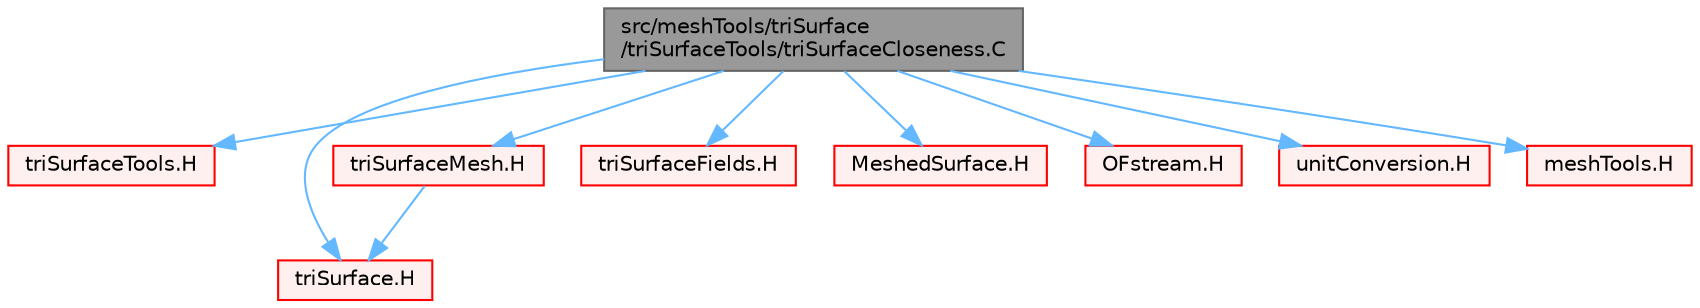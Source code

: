 digraph "src/meshTools/triSurface/triSurfaceTools/triSurfaceCloseness.C"
{
 // LATEX_PDF_SIZE
  bgcolor="transparent";
  edge [fontname=Helvetica,fontsize=10,labelfontname=Helvetica,labelfontsize=10];
  node [fontname=Helvetica,fontsize=10,shape=box,height=0.2,width=0.4];
  Node1 [id="Node000001",label="src/meshTools/triSurface\l/triSurfaceTools/triSurfaceCloseness.C",height=0.2,width=0.4,color="gray40", fillcolor="grey60", style="filled", fontcolor="black",tooltip=" "];
  Node1 -> Node2 [id="edge1_Node000001_Node000002",color="steelblue1",style="solid",tooltip=" "];
  Node2 [id="Node000002",label="triSurfaceTools.H",height=0.2,width=0.4,color="red", fillcolor="#FFF0F0", style="filled",URL="$triSurfaceTools_8H.html",tooltip=" "];
  Node1 -> Node233 [id="edge2_Node000001_Node000233",color="steelblue1",style="solid",tooltip=" "];
  Node233 [id="Node000233",label="triSurface.H",height=0.2,width=0.4,color="red", fillcolor="#FFF0F0", style="filled",URL="$triSurface_8H.html",tooltip=" "];
  Node1 -> Node254 [id="edge3_Node000001_Node000254",color="steelblue1",style="solid",tooltip=" "];
  Node254 [id="Node000254",label="triSurfaceMesh.H",height=0.2,width=0.4,color="red", fillcolor="#FFF0F0", style="filled",URL="$triSurfaceMesh_8H.html",tooltip=" "];
  Node254 -> Node233 [id="edge4_Node000254_Node000233",color="steelblue1",style="solid",tooltip=" "];
  Node1 -> Node287 [id="edge5_Node000001_Node000287",color="steelblue1",style="solid",tooltip=" "];
  Node287 [id="Node000287",label="triSurfaceFields.H",height=0.2,width=0.4,color="red", fillcolor="#FFF0F0", style="filled",URL="$triSurfaceFields_8H.html",tooltip="Fields for triSurface."];
  Node1 -> Node315 [id="edge6_Node000001_Node000315",color="steelblue1",style="solid",tooltip=" "];
  Node315 [id="Node000315",label="MeshedSurface.H",height=0.2,width=0.4,color="red", fillcolor="#FFF0F0", style="filled",URL="$MeshedSurface_8H.html",tooltip=" "];
  Node1 -> Node332 [id="edge7_Node000001_Node000332",color="steelblue1",style="solid",tooltip=" "];
  Node332 [id="Node000332",label="OFstream.H",height=0.2,width=0.4,color="red", fillcolor="#FFF0F0", style="filled",URL="$OFstream_8H.html",tooltip=" "];
  Node1 -> Node335 [id="edge8_Node000001_Node000335",color="steelblue1",style="solid",tooltip=" "];
  Node335 [id="Node000335",label="unitConversion.H",height=0.2,width=0.4,color="red", fillcolor="#FFF0F0", style="filled",URL="$unitConversion_8H.html",tooltip="Unit conversion functions."];
  Node1 -> Node336 [id="edge9_Node000001_Node000336",color="steelblue1",style="solid",tooltip=" "];
  Node336 [id="Node000336",label="meshTools.H",height=0.2,width=0.4,color="red", fillcolor="#FFF0F0", style="filled",URL="$meshTools_8H.html",tooltip=" "];
}
